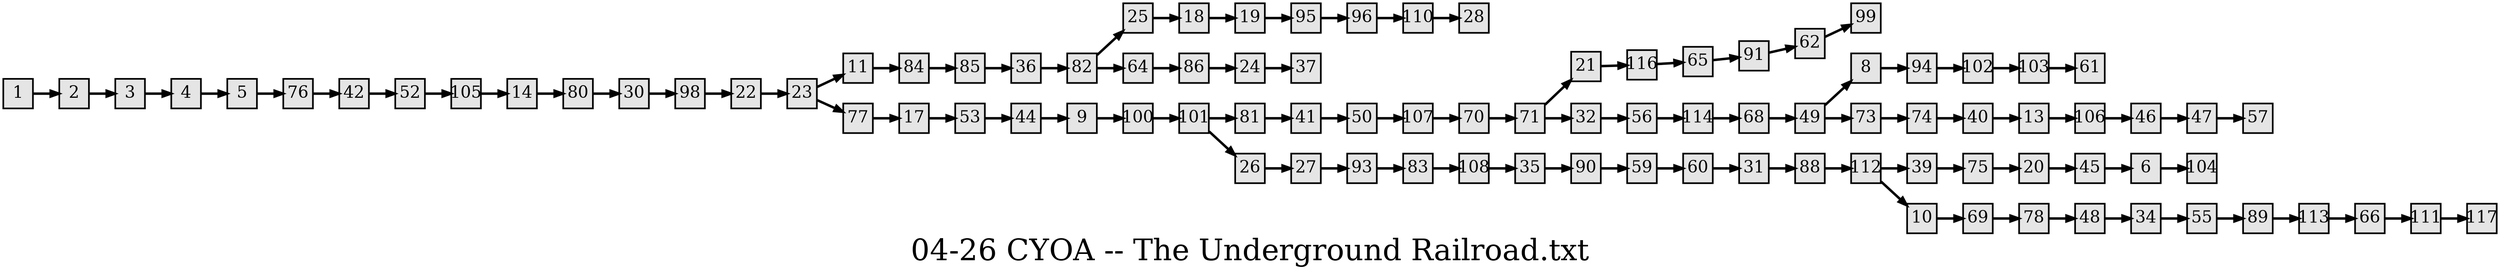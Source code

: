 digraph g{
  graph [ label="04-26 CYOA -- The Underground Railroad.txt" rankdir=LR, ordering=out, fontsize=36, nodesep="0.35", ranksep="0.45"];
  node  [shape=rect, penwidth=2, fontsize=20, style=filled, fillcolor=grey90, margin="0,0", labelfloat=true, regular=true, fixedsize=true];
  edge  [labelfloat=true, penwidth=3, fontsize=12];
  1 -> 2;
  2 -> 3;
  3 -> 4;
  4 -> 5;
  5 -> 76;
  6 -> 104;
  8 -> 94;
  9 -> 100;
  10 -> 69;
  11 -> 84;
  13 -> 106;
  14 -> 80;
  17 -> 53;
  18 -> 19;
  19 -> 95;
  20 -> 45;
  21 -> 116;
  22 -> 23;
  23 -> 11;
  23 -> 77;
  24 -> 37;
  25 -> 18;
  26 -> 27;
  27 -> 93;
  30 -> 98;
  31 -> 88;
  32 -> 56;
  34 -> 55;
  35 -> 90;
  36 -> 82;
  39 -> 75;
  40 -> 13;
  41 -> 50;
  42 -> 52;
  44 -> 9;
  45 -> 6;
  46 -> 47;
  47 -> 57;
  48 -> 34;
  49 -> 8;
  49 -> 73;
  50 -> 107;
  52 -> 105;
  53 -> 44;
  55 -> 89;
  56 -> 114;
  59 -> 60;
  60 -> 31;
  62 -> 99;
  64 -> 86;
  65 -> 91;
  66 -> 111;
  68 -> 49;
  69 -> 78;
  70 -> 71;
  71 -> 21;
  71 -> 32;
  73 -> 74;
  74 -> 40;
  75 -> 20;
  76 -> 42;
  77 -> 17;
  78 -> 48;
  80 -> 30;
  81 -> 41;
  82 -> 25;
  82 -> 64;
  83 -> 108;
  84 -> 85;
  85 -> 36;
  86 -> 24;
  88 -> 112;
  89 -> 113;
  90 -> 59;
  91 -> 62;
  93 -> 83;
  94 -> 102;
  95 -> 96;
  96 -> 110;
  98 -> 22;
  100 -> 101;
  101 -> 81;
  101 -> 26;
  102 -> 103;
  103 -> 61;
  105 -> 14;
  106 -> 46;
  107 -> 70;
  108 -> 35;
  110 -> 28;
  111 -> 117;
  112 -> 39;
  112 -> 10;
  113 -> 66;
  114 -> 68;
  116 -> 65;
  
}

